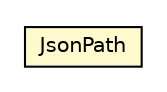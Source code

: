 #!/usr/local/bin/dot
#
# Class diagram 
# Generated by UMLGraph version R5_6-24-gf6e263 (http://www.umlgraph.org/)
#

digraph G {
	edge [fontname="Helvetica",fontsize=10,labelfontname="Helvetica",labelfontsize=10];
	node [fontname="Helvetica",fontsize=10,shape=plaintext];
	nodesep=0.25;
	ranksep=0.5;
	// net.trajano.doxdb.jsonpath.JsonPath
	c2576 [label=<<table title="net.trajano.doxdb.jsonpath.JsonPath" border="0" cellborder="1" cellspacing="0" cellpadding="2" port="p" bgcolor="lemonChiffon" href="./JsonPath.html">
		<tr><td><table border="0" cellspacing="0" cellpadding="1">
<tr><td align="center" balign="center"> JsonPath </td></tr>
		</table></td></tr>
		</table>>, URL="./JsonPath.html", fontname="Helvetica", fontcolor="black", fontsize=10.0];
}

